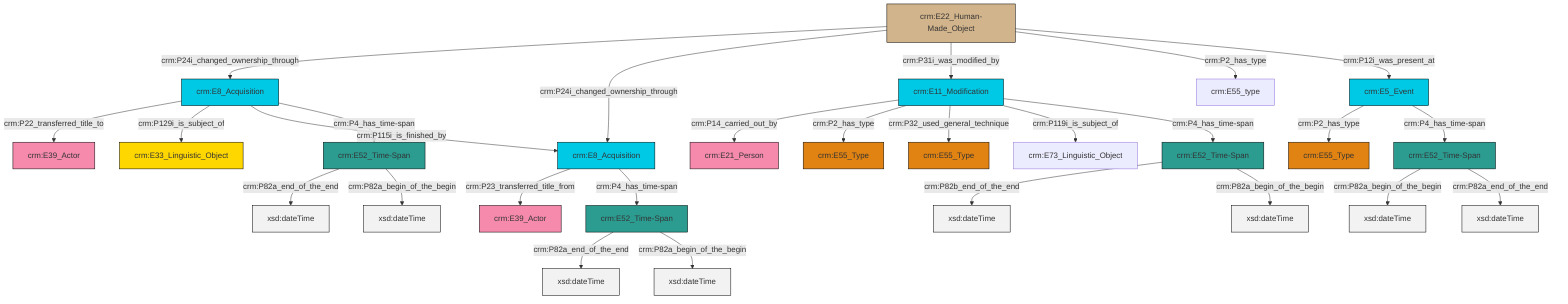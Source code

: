 graph TD
classDef Literal fill:#f2f2f2,stroke:#000000;
classDef CRM_Entity fill:#FFFFFF,stroke:#000000;
classDef Temporal_Entity fill:#00C9E6, stroke:#000000;
classDef Type fill:#E18312, stroke:#000000;
classDef Time-Span fill:#2C9C91, stroke:#000000;
classDef Appellation fill:#FFEB7F, stroke:#000000;
classDef Place fill:#008836, stroke:#000000;
classDef Persistent_Item fill:#B266B2, stroke:#000000;
classDef Conceptual_Object fill:#FFD700, stroke:#000000;
classDef Physical_Thing fill:#D2B48C, stroke:#000000;
classDef Actor fill:#f58aad, stroke:#000000;
classDef PC_Classes fill:#4ce600, stroke:#000000;
classDef Multi fill:#cccccc,stroke:#000000;

6["crm:E52_Time-Span"]:::Time-Span -->|crm:P82a_end_of_the_end| 7[xsd:dateTime]:::Literal
8["crm:E8_Acquisition"]:::Temporal_Entity -->|crm:P22_transferred_title_to| 9["crm:E39_Actor"]:::Actor
11["crm:E8_Acquisition"]:::Temporal_Entity -->|crm:P23_transferred_title_from| 12["crm:E39_Actor"]:::Actor
13["crm:E11_Modification"]:::Temporal_Entity -->|crm:P14_carried_out_by| 14["crm:E21_Person"]:::Actor
15["crm:E22_Human-Made_Object"]:::Physical_Thing -->|crm:P24i_changed_ownership_through| 8["crm:E8_Acquisition"]:::Temporal_Entity
8["crm:E8_Acquisition"]:::Temporal_Entity -->|crm:P129i_is_subject_of| 22["crm:E33_Linguistic_Object"]:::Conceptual_Object
23["crm:E52_Time-Span"]:::Time-Span -->|crm:P82a_end_of_the_end| 24[xsd:dateTime]:::Literal
25["crm:E5_Event"]:::Temporal_Entity -->|crm:P2_has_type| 0["crm:E55_Type"]:::Type
8["crm:E8_Acquisition"]:::Temporal_Entity -->|crm:P115i_is_finished_by| 11["crm:E8_Acquisition"]:::Temporal_Entity
27["crm:E52_Time-Span"]:::Time-Span -->|crm:P82b_end_of_the_end| 28[xsd:dateTime]:::Literal
23["crm:E52_Time-Span"]:::Time-Span -->|crm:P82a_begin_of_the_begin| 29[xsd:dateTime]:::Literal
15["crm:E22_Human-Made_Object"]:::Physical_Thing -->|crm:P24i_changed_ownership_through| 11["crm:E8_Acquisition"]:::Temporal_Entity
8["crm:E8_Acquisition"]:::Temporal_Entity -->|crm:P4_has_time-span| 6["crm:E52_Time-Span"]:::Time-Span
13["crm:E11_Modification"]:::Temporal_Entity -->|crm:P2_has_type| 2["crm:E55_Type"]:::Type
15["crm:E22_Human-Made_Object"]:::Physical_Thing -->|crm:P31i_was_modified_by| 13["crm:E11_Modification"]:::Temporal_Entity
13["crm:E11_Modification"]:::Temporal_Entity -->|crm:P32_used_general_technique| 34["crm:E55_Type"]:::Type
20["crm:E52_Time-Span"]:::Time-Span -->|crm:P82a_begin_of_the_begin| 36[xsd:dateTime]:::Literal
25["crm:E5_Event"]:::Temporal_Entity -->|crm:P4_has_time-span| 20["crm:E52_Time-Span"]:::Time-Span
27["crm:E52_Time-Span"]:::Time-Span -->|crm:P82a_begin_of_the_begin| 37[xsd:dateTime]:::Literal
6["crm:E52_Time-Span"]:::Time-Span -->|crm:P82a_begin_of_the_begin| 40[xsd:dateTime]:::Literal
13["crm:E11_Modification"]:::Temporal_Entity -->|crm:P119i_is_subject_of| 4["crm:E73_Linguistic_Object"]:::Default
13["crm:E11_Modification"]:::Temporal_Entity -->|crm:P4_has_time-span| 27["crm:E52_Time-Span"]:::Time-Span
15["crm:E22_Human-Made_Object"]:::Physical_Thing -->|crm:P2_has_type| 41["crm:E55_type"]:::Default
20["crm:E52_Time-Span"]:::Time-Span -->|crm:P82a_end_of_the_end| 43[xsd:dateTime]:::Literal
11["crm:E8_Acquisition"]:::Temporal_Entity -->|crm:P4_has_time-span| 23["crm:E52_Time-Span"]:::Time-Span
15["crm:E22_Human-Made_Object"]:::Physical_Thing -->|crm:P12i_was_present_at| 25["crm:E5_Event"]:::Temporal_Entity